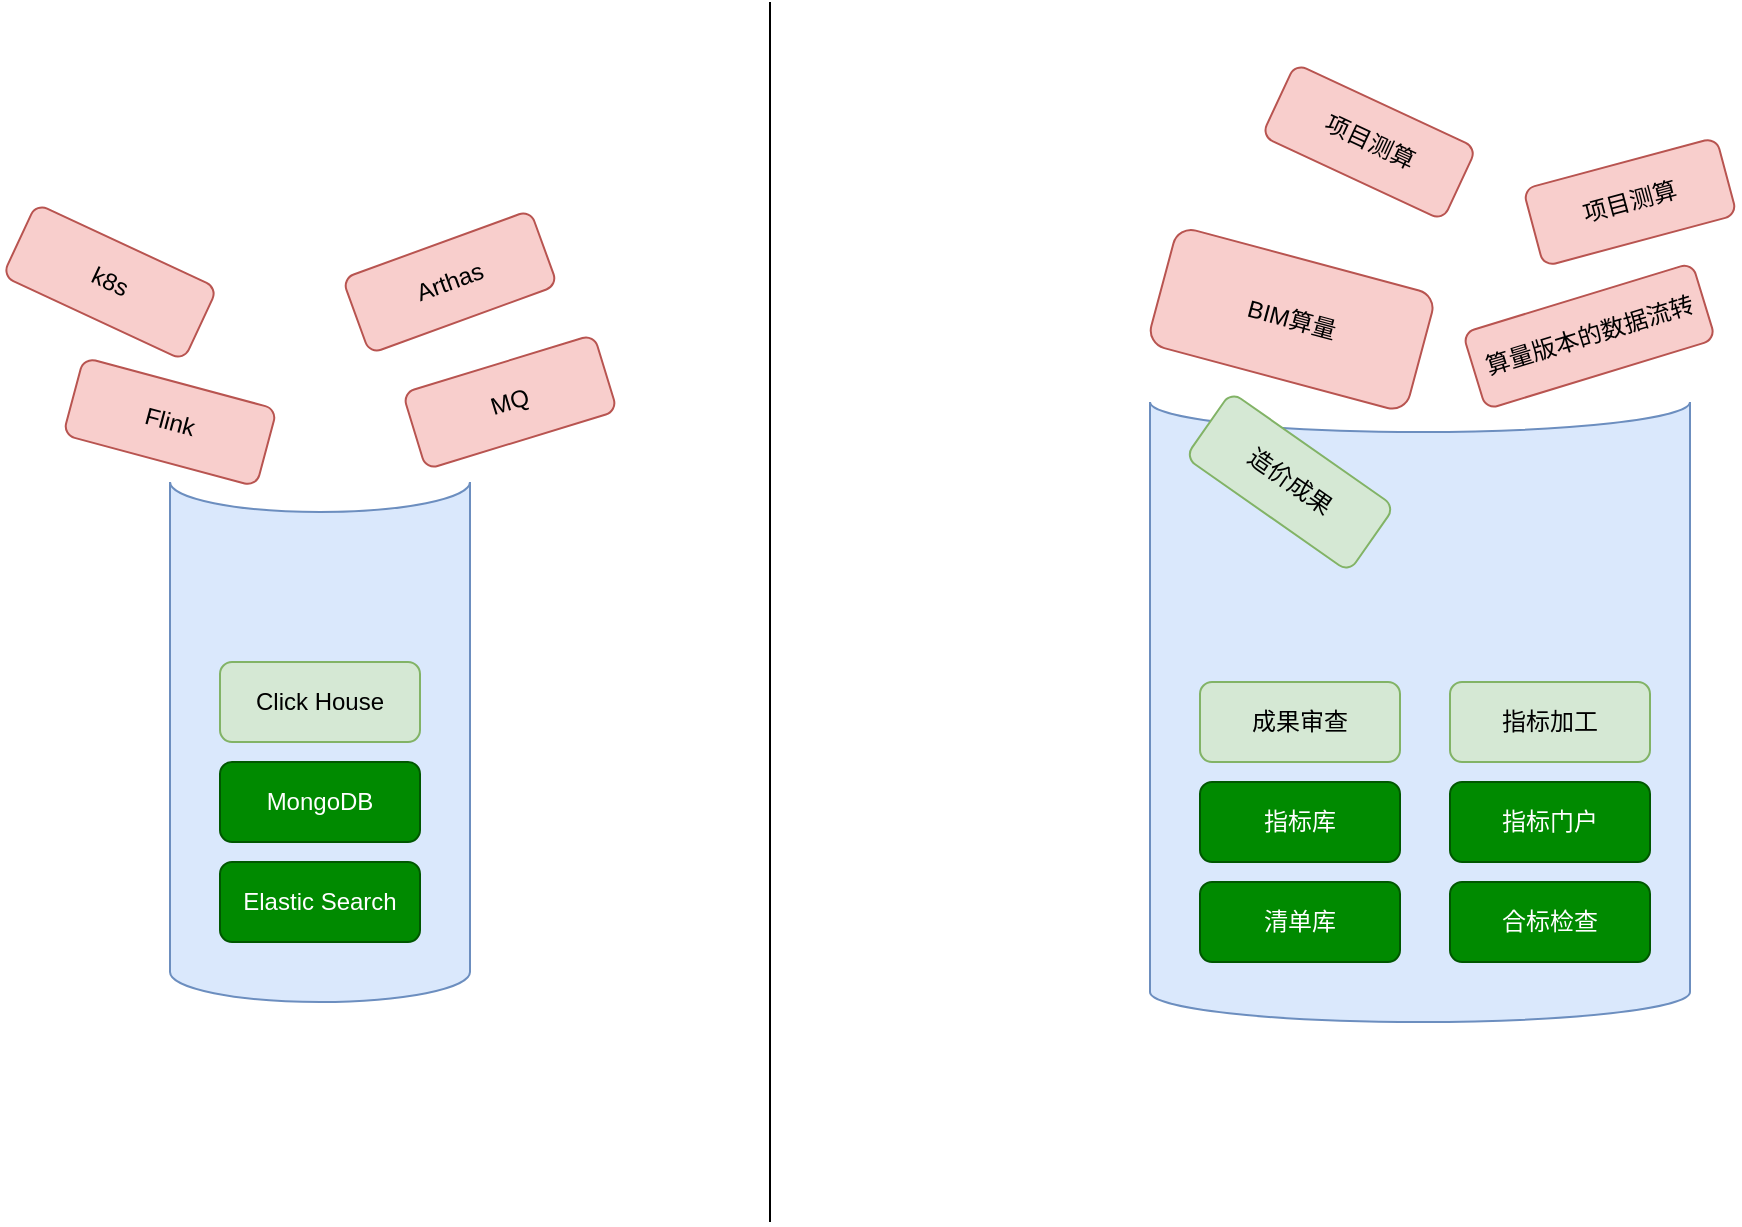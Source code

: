 <mxfile version="22.0.5" type="github">
  <diagram name="第 1 页" id="iO63UsN_lws2ZYGSwzSD">
    <mxGraphModel dx="1120" dy="759" grid="1" gridSize="10" guides="1" tooltips="1" connect="1" arrows="1" fold="1" page="1" pageScale="1" pageWidth="1169" pageHeight="827" math="0" shadow="0">
      <root>
        <mxCell id="0" />
        <mxCell id="1" parent="0" />
        <mxCell id="w9-zJE93In3vYN9d0vtq-1" value="" style="shape=cylinder3;whiteSpace=wrap;html=1;boundedLbl=1;backgroundOutline=1;size=15;lid=0;fillColor=#dae8fc;strokeColor=#6c8ebf;" vertex="1" parent="1">
          <mxGeometry x="160" y="320" width="150" height="260" as="geometry" />
        </mxCell>
        <mxCell id="w9-zJE93In3vYN9d0vtq-2" value="Elastic Search" style="rounded=1;whiteSpace=wrap;html=1;fillColor=#008a00;strokeColor=#005700;fontColor=#ffffff;" vertex="1" parent="1">
          <mxGeometry x="185" y="510" width="100" height="40" as="geometry" />
        </mxCell>
        <mxCell id="w9-zJE93In3vYN9d0vtq-3" value="MongoDB" style="rounded=1;whiteSpace=wrap;html=1;fillColor=#008a00;strokeColor=#005700;fontColor=#ffffff;" vertex="1" parent="1">
          <mxGeometry x="185" y="460" width="100" height="40" as="geometry" />
        </mxCell>
        <mxCell id="w9-zJE93In3vYN9d0vtq-9" value="Click House" style="rounded=1;whiteSpace=wrap;html=1;fillColor=#d5e8d4;strokeColor=#82b366;" vertex="1" parent="1">
          <mxGeometry x="185" y="410" width="100" height="40" as="geometry" />
        </mxCell>
        <mxCell id="w9-zJE93In3vYN9d0vtq-10" value="Flink" style="rounded=1;whiteSpace=wrap;html=1;fillColor=#f8cecc;strokeColor=#b85450;rotation=15;" vertex="1" parent="1">
          <mxGeometry x="110" y="270" width="100" height="40" as="geometry" />
        </mxCell>
        <mxCell id="w9-zJE93In3vYN9d0vtq-11" value="MQ" style="rounded=1;whiteSpace=wrap;html=1;fillColor=#f8cecc;strokeColor=#b85450;rotation=-17;" vertex="1" parent="1">
          <mxGeometry x="280" y="260" width="100" height="40" as="geometry" />
        </mxCell>
        <mxCell id="w9-zJE93In3vYN9d0vtq-12" value="k8s" style="rounded=1;whiteSpace=wrap;html=1;fillColor=#f8cecc;strokeColor=#b85450;rotation=25;" vertex="1" parent="1">
          <mxGeometry x="80" y="200" width="100" height="40" as="geometry" />
        </mxCell>
        <mxCell id="w9-zJE93In3vYN9d0vtq-13" value="Arthas" style="rounded=1;whiteSpace=wrap;html=1;fillColor=#f8cecc;strokeColor=#b85450;rotation=-20;" vertex="1" parent="1">
          <mxGeometry x="250" y="200" width="100" height="40" as="geometry" />
        </mxCell>
        <mxCell id="w9-zJE93In3vYN9d0vtq-14" value="" style="shape=cylinder3;whiteSpace=wrap;html=1;boundedLbl=1;backgroundOutline=1;size=15;lid=0;fillColor=#dae8fc;strokeColor=#6c8ebf;" vertex="1" parent="1">
          <mxGeometry x="650" y="280" width="270" height="310" as="geometry" />
        </mxCell>
        <mxCell id="w9-zJE93In3vYN9d0vtq-15" value="指标库" style="rounded=1;whiteSpace=wrap;html=1;fillColor=#008a00;strokeColor=#005700;fontColor=#ffffff;" vertex="1" parent="1">
          <mxGeometry x="675" y="470" width="100" height="40" as="geometry" />
        </mxCell>
        <mxCell id="w9-zJE93In3vYN9d0vtq-16" value="指标门户" style="rounded=1;whiteSpace=wrap;html=1;fillColor=#008a00;strokeColor=#005700;fontColor=#ffffff;" vertex="1" parent="1">
          <mxGeometry x="800" y="470" width="100" height="40" as="geometry" />
        </mxCell>
        <mxCell id="w9-zJE93In3vYN9d0vtq-17" value="清单库" style="rounded=1;whiteSpace=wrap;html=1;fillColor=#008a00;strokeColor=#005700;fontColor=#ffffff;" vertex="1" parent="1">
          <mxGeometry x="675" y="520" width="100" height="40" as="geometry" />
        </mxCell>
        <mxCell id="w9-zJE93In3vYN9d0vtq-18" value="成果审查" style="rounded=1;whiteSpace=wrap;html=1;fillColor=#d5e8d4;strokeColor=#82b366;" vertex="1" parent="1">
          <mxGeometry x="675" y="420" width="100" height="40" as="geometry" />
        </mxCell>
        <mxCell id="w9-zJE93In3vYN9d0vtq-23" value="" style="endArrow=none;html=1;rounded=0;" edge="1" parent="1">
          <mxGeometry width="50" height="50" relative="1" as="geometry">
            <mxPoint x="460" y="690" as="sourcePoint" />
            <mxPoint x="460" y="80" as="targetPoint" />
          </mxGeometry>
        </mxCell>
        <mxCell id="w9-zJE93In3vYN9d0vtq-24" value="造价成果" style="rounded=1;whiteSpace=wrap;html=1;fillColor=#d5e8d4;strokeColor=#82b366;rotation=35;" vertex="1" parent="1">
          <mxGeometry x="670" y="300" width="100" height="40" as="geometry" />
        </mxCell>
        <mxCell id="w9-zJE93In3vYN9d0vtq-25" value="BIM算量" style="rounded=1;whiteSpace=wrap;html=1;fillColor=#f8cecc;strokeColor=#b85450;rotation=15;" vertex="1" parent="1">
          <mxGeometry x="653.92" y="208.22" width="133.79" height="60.82" as="geometry" />
        </mxCell>
        <mxCell id="w9-zJE93In3vYN9d0vtq-26" value="算量版本的数据流转" style="rounded=1;whiteSpace=wrap;html=1;fillColor=#f8cecc;strokeColor=#b85450;rotation=-17;" vertex="1" parent="1">
          <mxGeometry x="809.56" y="227.08" width="120" height="40" as="geometry" />
        </mxCell>
        <mxCell id="w9-zJE93In3vYN9d0vtq-27" value="项目测算" style="rounded=1;whiteSpace=wrap;html=1;fillColor=#f8cecc;strokeColor=#b85450;rotation=25;" vertex="1" parent="1">
          <mxGeometry x="709.56" y="130" width="100" height="40" as="geometry" />
        </mxCell>
        <mxCell id="w9-zJE93In3vYN9d0vtq-28" value="指标加工" style="rounded=1;whiteSpace=wrap;html=1;fillColor=#d5e8d4;strokeColor=#82b366;rotation=0;" vertex="1" parent="1">
          <mxGeometry x="800" y="420" width="100" height="40" as="geometry" />
        </mxCell>
        <mxCell id="w9-zJE93In3vYN9d0vtq-33" value="合标检查" style="rounded=1;whiteSpace=wrap;html=1;fillColor=#008a00;strokeColor=#005700;fontColor=#ffffff;" vertex="1" parent="1">
          <mxGeometry x="800" y="520" width="100" height="40" as="geometry" />
        </mxCell>
        <mxCell id="w9-zJE93In3vYN9d0vtq-34" value="项目测算" style="rounded=1;whiteSpace=wrap;html=1;fillColor=#f8cecc;strokeColor=#b85450;rotation=-15;" vertex="1" parent="1">
          <mxGeometry x="840" y="160" width="100" height="40" as="geometry" />
        </mxCell>
      </root>
    </mxGraphModel>
  </diagram>
</mxfile>
